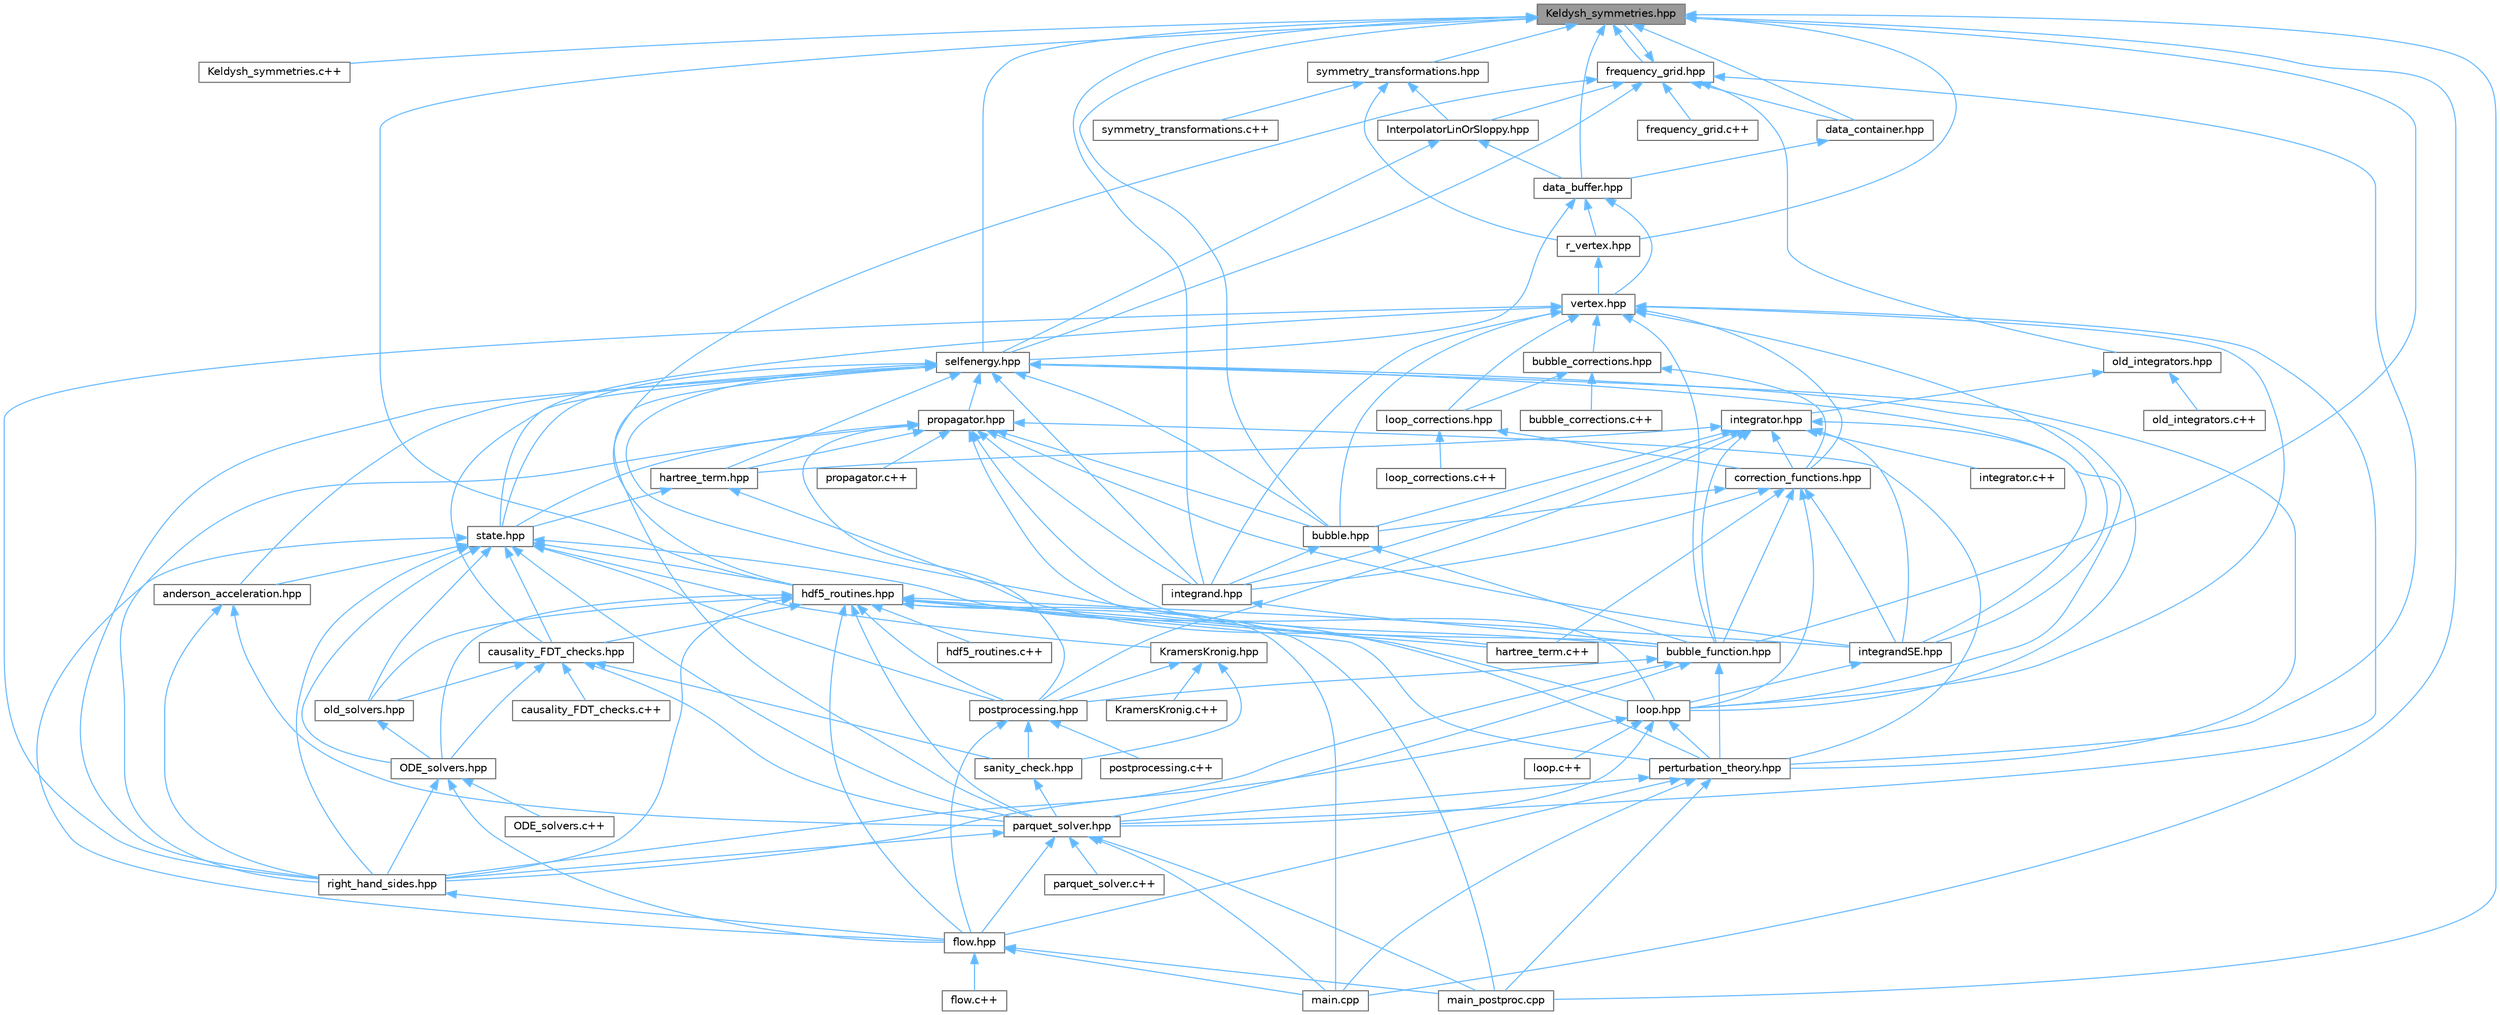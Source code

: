 digraph "Keldysh_symmetries.hpp"
{
 // INTERACTIVE_SVG=YES
 // LATEX_PDF_SIZE
  bgcolor="transparent";
  edge [fontname=Helvetica,fontsize=10,labelfontname=Helvetica,labelfontsize=10];
  node [fontname=Helvetica,fontsize=10,shape=box,height=0.2,width=0.4];
  Node1 [id="Node000001",label="Keldysh_symmetries.hpp",height=0.2,width=0.4,color="gray40", fillcolor="grey60", style="filled", fontcolor="black",tooltip=" "];
  Node1 -> Node2 [id="edge1_Node000001_Node000002",dir="back",color="steelblue1",style="solid",tooltip=" "];
  Node2 [id="Node000002",label="Keldysh_symmetries.c++",height=0.2,width=0.4,color="grey40", fillcolor="white", style="filled",URL="$d4/de0/Keldysh__symmetries_8c_09_09.html",tooltip=" "];
  Node1 -> Node3 [id="edge2_Node000001_Node000003",dir="back",color="steelblue1",style="solid",tooltip=" "];
  Node3 [id="Node000003",label="bubble.hpp",height=0.2,width=0.4,color="grey40", fillcolor="white", style="filled",URL="$d0/dac/bubble_8hpp.html",tooltip=" "];
  Node3 -> Node4 [id="edge3_Node000003_Node000004",dir="back",color="steelblue1",style="solid",tooltip=" "];
  Node4 [id="Node000004",label="bubble_function.hpp",height=0.2,width=0.4,color="grey40", fillcolor="white", style="filled",URL="$de/de8/bubble__function_8hpp.html",tooltip=" "];
  Node4 -> Node5 [id="edge4_Node000004_Node000005",dir="back",color="steelblue1",style="solid",tooltip=" "];
  Node5 [id="Node000005",label="parquet_solver.hpp",height=0.2,width=0.4,color="grey40", fillcolor="white", style="filled",URL="$dd/d0a/parquet__solver_8hpp.html",tooltip=" "];
  Node5 -> Node6 [id="edge5_Node000005_Node000006",dir="back",color="steelblue1",style="solid",tooltip=" "];
  Node6 [id="Node000006",label="flow.hpp",height=0.2,width=0.4,color="grey40", fillcolor="white", style="filled",URL="$d5/d21/flow_8hpp.html",tooltip=" "];
  Node6 -> Node7 [id="edge6_Node000006_Node000007",dir="back",color="steelblue1",style="solid",tooltip=" "];
  Node7 [id="Node000007",label="flow.c++",height=0.2,width=0.4,color="grey40", fillcolor="white", style="filled",URL="$d4/dde/flow_8c_09_09.html",tooltip=" "];
  Node6 -> Node8 [id="edge7_Node000006_Node000008",dir="back",color="steelblue1",style="solid",tooltip=" "];
  Node8 [id="Node000008",label="main.cpp",height=0.2,width=0.4,color="grey40", fillcolor="white", style="filled",URL="$df/d0a/main_8cpp.html",tooltip=" "];
  Node6 -> Node9 [id="edge8_Node000006_Node000009",dir="back",color="steelblue1",style="solid",tooltip=" "];
  Node9 [id="Node000009",label="main_postproc.cpp",height=0.2,width=0.4,color="grey40", fillcolor="white", style="filled",URL="$dd/d00/main__postproc_8cpp.html",tooltip=" "];
  Node5 -> Node8 [id="edge9_Node000005_Node000008",dir="back",color="steelblue1",style="solid",tooltip=" "];
  Node5 -> Node9 [id="edge10_Node000005_Node000009",dir="back",color="steelblue1",style="solid",tooltip=" "];
  Node5 -> Node10 [id="edge11_Node000005_Node000010",dir="back",color="steelblue1",style="solid",tooltip=" "];
  Node10 [id="Node000010",label="parquet_solver.c++",height=0.2,width=0.4,color="grey40", fillcolor="white", style="filled",URL="$d5/d94/parquet__solver_8c_09_09.html",tooltip=" "];
  Node5 -> Node11 [id="edge12_Node000005_Node000011",dir="back",color="steelblue1",style="solid",tooltip=" "];
  Node11 [id="Node000011",label="right_hand_sides.hpp",height=0.2,width=0.4,color="grey40", fillcolor="white", style="filled",URL="$d8/dea/right__hand__sides_8hpp.html",tooltip=" "];
  Node11 -> Node6 [id="edge13_Node000011_Node000006",dir="back",color="steelblue1",style="solid",tooltip=" "];
  Node4 -> Node12 [id="edge14_Node000004_Node000012",dir="back",color="steelblue1",style="solid",tooltip=" "];
  Node12 [id="Node000012",label="perturbation_theory.hpp",height=0.2,width=0.4,color="grey40", fillcolor="white", style="filled",URL="$d5/d0d/perturbation__theory_8hpp.html",tooltip=" "];
  Node12 -> Node6 [id="edge15_Node000012_Node000006",dir="back",color="steelblue1",style="solid",tooltip=" "];
  Node12 -> Node8 [id="edge16_Node000012_Node000008",dir="back",color="steelblue1",style="solid",tooltip=" "];
  Node12 -> Node9 [id="edge17_Node000012_Node000009",dir="back",color="steelblue1",style="solid",tooltip=" "];
  Node12 -> Node5 [id="edge18_Node000012_Node000005",dir="back",color="steelblue1",style="solid",tooltip=" "];
  Node4 -> Node13 [id="edge19_Node000004_Node000013",dir="back",color="steelblue1",style="solid",tooltip=" "];
  Node13 [id="Node000013",label="postprocessing.hpp",height=0.2,width=0.4,color="grey40", fillcolor="white", style="filled",URL="$d4/d81/postprocessing_8hpp.html",tooltip=" "];
  Node13 -> Node6 [id="edge20_Node000013_Node000006",dir="back",color="steelblue1",style="solid",tooltip=" "];
  Node13 -> Node14 [id="edge21_Node000013_Node000014",dir="back",color="steelblue1",style="solid",tooltip=" "];
  Node14 [id="Node000014",label="postprocessing.c++",height=0.2,width=0.4,color="grey40", fillcolor="white", style="filled",URL="$d9/dae/postprocessing_8c_09_09.html",tooltip=" "];
  Node13 -> Node15 [id="edge22_Node000013_Node000015",dir="back",color="steelblue1",style="solid",tooltip=" "];
  Node15 [id="Node000015",label="sanity_check.hpp",height=0.2,width=0.4,color="grey40", fillcolor="white", style="filled",URL="$d2/d3f/sanity__check_8hpp.html",tooltip=" "];
  Node15 -> Node5 [id="edge23_Node000015_Node000005",dir="back",color="steelblue1",style="solid",tooltip=" "];
  Node4 -> Node11 [id="edge24_Node000004_Node000011",dir="back",color="steelblue1",style="solid",tooltip=" "];
  Node3 -> Node16 [id="edge25_Node000003_Node000016",dir="back",color="steelblue1",style="solid",tooltip=" "];
  Node16 [id="Node000016",label="integrand.hpp",height=0.2,width=0.4,color="grey40", fillcolor="white", style="filled",URL="$df/d83/integrand_8hpp.html",tooltip=" "];
  Node16 -> Node4 [id="edge26_Node000016_Node000004",dir="back",color="steelblue1",style="solid",tooltip=" "];
  Node1 -> Node4 [id="edge27_Node000001_Node000004",dir="back",color="steelblue1",style="solid",tooltip=" "];
  Node1 -> Node17 [id="edge28_Node000001_Node000017",dir="back",color="steelblue1",style="solid",tooltip=" "];
  Node17 [id="Node000017",label="data_buffer.hpp",height=0.2,width=0.4,color="grey40", fillcolor="white", style="filled",URL="$dc/d80/data__buffer_8hpp.html",tooltip=" "];
  Node17 -> Node18 [id="edge29_Node000017_Node000018",dir="back",color="steelblue1",style="solid",tooltip=" "];
  Node18 [id="Node000018",label="r_vertex.hpp",height=0.2,width=0.4,color="grey40", fillcolor="white", style="filled",URL="$d3/d22/r__vertex_8hpp.html",tooltip=" "];
  Node18 -> Node19 [id="edge30_Node000018_Node000019",dir="back",color="steelblue1",style="solid",tooltip=" "];
  Node19 [id="Node000019",label="vertex.hpp",height=0.2,width=0.4,color="grey40", fillcolor="white", style="filled",URL="$d1/d2d/vertex_8hpp.html",tooltip=" "];
  Node19 -> Node3 [id="edge31_Node000019_Node000003",dir="back",color="steelblue1",style="solid",tooltip=" "];
  Node19 -> Node20 [id="edge32_Node000019_Node000020",dir="back",color="steelblue1",style="solid",tooltip=" "];
  Node20 [id="Node000020",label="bubble_corrections.hpp",height=0.2,width=0.4,color="grey40", fillcolor="white", style="filled",URL="$dd/dea/bubble__corrections_8hpp.html",tooltip=" "];
  Node20 -> Node21 [id="edge33_Node000020_Node000021",dir="back",color="steelblue1",style="solid",tooltip=" "];
  Node21 [id="Node000021",label="bubble_corrections.c++",height=0.2,width=0.4,color="grey40", fillcolor="white", style="filled",URL="$d7/d3a/bubble__corrections_8c_09_09.html",tooltip=" "];
  Node20 -> Node22 [id="edge34_Node000020_Node000022",dir="back",color="steelblue1",style="solid",tooltip=" "];
  Node22 [id="Node000022",label="correction_functions.hpp",height=0.2,width=0.4,color="grey40", fillcolor="white", style="filled",URL="$d2/df0/correction__functions_8hpp.html",tooltip=" "];
  Node22 -> Node3 [id="edge35_Node000022_Node000003",dir="back",color="steelblue1",style="solid",tooltip=" "];
  Node22 -> Node4 [id="edge36_Node000022_Node000004",dir="back",color="steelblue1",style="solid",tooltip=" "];
  Node22 -> Node23 [id="edge37_Node000022_Node000023",dir="back",color="steelblue1",style="solid",tooltip=" "];
  Node23 [id="Node000023",label="hartree_term.c++",height=0.2,width=0.4,color="grey40", fillcolor="white", style="filled",URL="$d4/d92/hartree__term_8c_09_09.html",tooltip=" "];
  Node22 -> Node16 [id="edge38_Node000022_Node000016",dir="back",color="steelblue1",style="solid",tooltip=" "];
  Node22 -> Node24 [id="edge39_Node000022_Node000024",dir="back",color="steelblue1",style="solid",tooltip=" "];
  Node24 [id="Node000024",label="integrandSE.hpp",height=0.2,width=0.4,color="grey40", fillcolor="white", style="filled",URL="$de/d65/integrandSE_8hpp.html",tooltip=" "];
  Node24 -> Node25 [id="edge40_Node000024_Node000025",dir="back",color="steelblue1",style="solid",tooltip=" "];
  Node25 [id="Node000025",label="loop.hpp",height=0.2,width=0.4,color="grey40", fillcolor="white", style="filled",URL="$d8/d1d/loop_8hpp.html",tooltip=" "];
  Node25 -> Node26 [id="edge41_Node000025_Node000026",dir="back",color="steelblue1",style="solid",tooltip=" "];
  Node26 [id="Node000026",label="loop.c++",height=0.2,width=0.4,color="grey40", fillcolor="white", style="filled",URL="$d5/dae/loop_8c_09_09.html",tooltip=" "];
  Node25 -> Node5 [id="edge42_Node000025_Node000005",dir="back",color="steelblue1",style="solid",tooltip=" "];
  Node25 -> Node12 [id="edge43_Node000025_Node000012",dir="back",color="steelblue1",style="solid",tooltip=" "];
  Node25 -> Node11 [id="edge44_Node000025_Node000011",dir="back",color="steelblue1",style="solid",tooltip=" "];
  Node22 -> Node25 [id="edge45_Node000022_Node000025",dir="back",color="steelblue1",style="solid",tooltip=" "];
  Node20 -> Node27 [id="edge46_Node000020_Node000027",dir="back",color="steelblue1",style="solid",tooltip=" "];
  Node27 [id="Node000027",label="loop_corrections.hpp",height=0.2,width=0.4,color="grey40", fillcolor="white", style="filled",URL="$d0/d0e/loop__corrections_8hpp.html",tooltip=" "];
  Node27 -> Node22 [id="edge47_Node000027_Node000022",dir="back",color="steelblue1",style="solid",tooltip=" "];
  Node27 -> Node28 [id="edge48_Node000027_Node000028",dir="back",color="steelblue1",style="solid",tooltip=" "];
  Node28 [id="Node000028",label="loop_corrections.c++",height=0.2,width=0.4,color="grey40", fillcolor="white", style="filled",URL="$d7/df0/loop__corrections_8c_09_09.html",tooltip=" "];
  Node19 -> Node4 [id="edge49_Node000019_Node000004",dir="back",color="steelblue1",style="solid",tooltip=" "];
  Node19 -> Node22 [id="edge50_Node000019_Node000022",dir="back",color="steelblue1",style="solid",tooltip=" "];
  Node19 -> Node16 [id="edge51_Node000019_Node000016",dir="back",color="steelblue1",style="solid",tooltip=" "];
  Node19 -> Node24 [id="edge52_Node000019_Node000024",dir="back",color="steelblue1",style="solid",tooltip=" "];
  Node19 -> Node25 [id="edge53_Node000019_Node000025",dir="back",color="steelblue1",style="solid",tooltip=" "];
  Node19 -> Node27 [id="edge54_Node000019_Node000027",dir="back",color="steelblue1",style="solid",tooltip=" "];
  Node19 -> Node5 [id="edge55_Node000019_Node000005",dir="back",color="steelblue1",style="solid",tooltip=" "];
  Node19 -> Node11 [id="edge56_Node000019_Node000011",dir="back",color="steelblue1",style="solid",tooltip=" "];
  Node19 -> Node29 [id="edge57_Node000019_Node000029",dir="back",color="steelblue1",style="solid",tooltip=" "];
  Node29 [id="Node000029",label="state.hpp",height=0.2,width=0.4,color="grey40", fillcolor="white", style="filled",URL="$da/d3b/state_8hpp.html",tooltip=" "];
  Node29 -> Node30 [id="edge58_Node000029_Node000030",dir="back",color="steelblue1",style="solid",tooltip=" "];
  Node30 [id="Node000030",label="KramersKronig.hpp",height=0.2,width=0.4,color="grey40", fillcolor="white", style="filled",URL="$d1/db3/KramersKronig_8hpp.html",tooltip=" "];
  Node30 -> Node31 [id="edge59_Node000030_Node000031",dir="back",color="steelblue1",style="solid",tooltip=" "];
  Node31 [id="Node000031",label="KramersKronig.c++",height=0.2,width=0.4,color="grey40", fillcolor="white", style="filled",URL="$d7/d43/KramersKronig_8c_09_09.html",tooltip=" "];
  Node30 -> Node13 [id="edge60_Node000030_Node000013",dir="back",color="steelblue1",style="solid",tooltip=" "];
  Node30 -> Node15 [id="edge61_Node000030_Node000015",dir="back",color="steelblue1",style="solid",tooltip=" "];
  Node29 -> Node32 [id="edge62_Node000029_Node000032",dir="back",color="steelblue1",style="solid",tooltip=" "];
  Node32 [id="Node000032",label="ODE_solvers.hpp",height=0.2,width=0.4,color="grey40", fillcolor="white", style="filled",URL="$da/dc3/ODE__solvers_8hpp.html",tooltip=" "];
  Node32 -> Node33 [id="edge63_Node000032_Node000033",dir="back",color="steelblue1",style="solid",tooltip=" "];
  Node33 [id="Node000033",label="ODE_solvers.c++",height=0.2,width=0.4,color="grey40", fillcolor="white", style="filled",URL="$de/dd8/ODE__solvers_8c_09_09.html",tooltip=" "];
  Node32 -> Node6 [id="edge64_Node000032_Node000006",dir="back",color="steelblue1",style="solid",tooltip=" "];
  Node32 -> Node11 [id="edge65_Node000032_Node000011",dir="back",color="steelblue1",style="solid",tooltip=" "];
  Node29 -> Node34 [id="edge66_Node000029_Node000034",dir="back",color="steelblue1",style="solid",tooltip=" "];
  Node34 [id="Node000034",label="anderson_acceleration.hpp",height=0.2,width=0.4,color="grey40", fillcolor="white", style="filled",URL="$d6/d7b/anderson__acceleration_8hpp.html",tooltip=" "];
  Node34 -> Node5 [id="edge67_Node000034_Node000005",dir="back",color="steelblue1",style="solid",tooltip=" "];
  Node34 -> Node11 [id="edge68_Node000034_Node000011",dir="back",color="steelblue1",style="solid",tooltip=" "];
  Node29 -> Node35 [id="edge69_Node000029_Node000035",dir="back",color="steelblue1",style="solid",tooltip=" "];
  Node35 [id="Node000035",label="causality_FDT_checks.hpp",height=0.2,width=0.4,color="grey40", fillcolor="white", style="filled",URL="$d1/d75/causality__FDT__checks_8hpp.html",tooltip=" "];
  Node35 -> Node32 [id="edge70_Node000035_Node000032",dir="back",color="steelblue1",style="solid",tooltip=" "];
  Node35 -> Node36 [id="edge71_Node000035_Node000036",dir="back",color="steelblue1",style="solid",tooltip=" "];
  Node36 [id="Node000036",label="causality_FDT_checks.c++",height=0.2,width=0.4,color="grey40", fillcolor="white", style="filled",URL="$d8/dca/causality__FDT__checks_8c_09_09.html",tooltip=" "];
  Node35 -> Node37 [id="edge72_Node000035_Node000037",dir="back",color="steelblue1",style="solid",tooltip=" "];
  Node37 [id="Node000037",label="old_solvers.hpp",height=0.2,width=0.4,color="grey40", fillcolor="white", style="filled",URL="$dd/df7/old__solvers_8hpp.html",tooltip=" "];
  Node37 -> Node32 [id="edge73_Node000037_Node000032",dir="back",color="steelblue1",style="solid",tooltip=" "];
  Node35 -> Node5 [id="edge74_Node000035_Node000005",dir="back",color="steelblue1",style="solid",tooltip=" "];
  Node35 -> Node15 [id="edge75_Node000035_Node000015",dir="back",color="steelblue1",style="solid",tooltip=" "];
  Node29 -> Node6 [id="edge76_Node000029_Node000006",dir="back",color="steelblue1",style="solid",tooltip=" "];
  Node29 -> Node38 [id="edge77_Node000029_Node000038",dir="back",color="steelblue1",style="solid",tooltip=" "];
  Node38 [id="Node000038",label="hdf5_routines.hpp",height=0.2,width=0.4,color="grey40", fillcolor="white", style="filled",URL="$d5/de4/hdf5__routines_8hpp.html",tooltip=" "];
  Node38 -> Node32 [id="edge78_Node000038_Node000032",dir="back",color="steelblue1",style="solid",tooltip=" "];
  Node38 -> Node35 [id="edge79_Node000038_Node000035",dir="back",color="steelblue1",style="solid",tooltip=" "];
  Node38 -> Node6 [id="edge80_Node000038_Node000006",dir="back",color="steelblue1",style="solid",tooltip=" "];
  Node38 -> Node23 [id="edge81_Node000038_Node000023",dir="back",color="steelblue1",style="solid",tooltip=" "];
  Node38 -> Node39 [id="edge82_Node000038_Node000039",dir="back",color="steelblue1",style="solid",tooltip=" "];
  Node39 [id="Node000039",label="hdf5_routines.c++",height=0.2,width=0.4,color="grey40", fillcolor="white", style="filled",URL="$d5/d4f/hdf5__routines_8c_09_09.html",tooltip=" "];
  Node38 -> Node24 [id="edge83_Node000038_Node000024",dir="back",color="steelblue1",style="solid",tooltip=" "];
  Node38 -> Node25 [id="edge84_Node000038_Node000025",dir="back",color="steelblue1",style="solid",tooltip=" "];
  Node38 -> Node8 [id="edge85_Node000038_Node000008",dir="back",color="steelblue1",style="solid",tooltip=" "];
  Node38 -> Node9 [id="edge86_Node000038_Node000009",dir="back",color="steelblue1",style="solid",tooltip=" "];
  Node38 -> Node37 [id="edge87_Node000038_Node000037",dir="back",color="steelblue1",style="solid",tooltip=" "];
  Node38 -> Node5 [id="edge88_Node000038_Node000005",dir="back",color="steelblue1",style="solid",tooltip=" "];
  Node38 -> Node12 [id="edge89_Node000038_Node000012",dir="back",color="steelblue1",style="solid",tooltip=" "];
  Node38 -> Node13 [id="edge90_Node000038_Node000013",dir="back",color="steelblue1",style="solid",tooltip=" "];
  Node38 -> Node11 [id="edge91_Node000038_Node000011",dir="back",color="steelblue1",style="solid",tooltip=" "];
  Node29 -> Node37 [id="edge92_Node000029_Node000037",dir="back",color="steelblue1",style="solid",tooltip=" "];
  Node29 -> Node5 [id="edge93_Node000029_Node000005",dir="back",color="steelblue1",style="solid",tooltip=" "];
  Node29 -> Node12 [id="edge94_Node000029_Node000012",dir="back",color="steelblue1",style="solid",tooltip=" "];
  Node29 -> Node13 [id="edge95_Node000029_Node000013",dir="back",color="steelblue1",style="solid",tooltip=" "];
  Node29 -> Node11 [id="edge96_Node000029_Node000011",dir="back",color="steelblue1",style="solid",tooltip=" "];
  Node17 -> Node40 [id="edge97_Node000017_Node000040",dir="back",color="steelblue1",style="solid",tooltip=" "];
  Node40 [id="Node000040",label="selfenergy.hpp",height=0.2,width=0.4,color="grey40", fillcolor="white", style="filled",URL="$d6/d2d/selfenergy_8hpp.html",tooltip=" "];
  Node40 -> Node34 [id="edge98_Node000040_Node000034",dir="back",color="steelblue1",style="solid",tooltip=" "];
  Node40 -> Node3 [id="edge99_Node000040_Node000003",dir="back",color="steelblue1",style="solid",tooltip=" "];
  Node40 -> Node4 [id="edge100_Node000040_Node000004",dir="back",color="steelblue1",style="solid",tooltip=" "];
  Node40 -> Node35 [id="edge101_Node000040_Node000035",dir="back",color="steelblue1",style="solid",tooltip=" "];
  Node40 -> Node41 [id="edge102_Node000040_Node000041",dir="back",color="steelblue1",style="solid",tooltip=" "];
  Node41 [id="Node000041",label="hartree_term.hpp",height=0.2,width=0.4,color="grey40", fillcolor="white", style="filled",URL="$d1/db3/hartree__term_8hpp.html",tooltip=" "];
  Node41 -> Node23 [id="edge103_Node000041_Node000023",dir="back",color="steelblue1",style="solid",tooltip=" "];
  Node41 -> Node29 [id="edge104_Node000041_Node000029",dir="back",color="steelblue1",style="solid",tooltip=" "];
  Node40 -> Node16 [id="edge105_Node000040_Node000016",dir="back",color="steelblue1",style="solid",tooltip=" "];
  Node40 -> Node24 [id="edge106_Node000040_Node000024",dir="back",color="steelblue1",style="solid",tooltip=" "];
  Node40 -> Node25 [id="edge107_Node000040_Node000025",dir="back",color="steelblue1",style="solid",tooltip=" "];
  Node40 -> Node5 [id="edge108_Node000040_Node000005",dir="back",color="steelblue1",style="solid",tooltip=" "];
  Node40 -> Node12 [id="edge109_Node000040_Node000012",dir="back",color="steelblue1",style="solid",tooltip=" "];
  Node40 -> Node42 [id="edge110_Node000040_Node000042",dir="back",color="steelblue1",style="solid",tooltip=" "];
  Node42 [id="Node000042",label="propagator.hpp",height=0.2,width=0.4,color="grey40", fillcolor="white", style="filled",URL="$d5/df7/propagator_8hpp.html",tooltip=" "];
  Node42 -> Node3 [id="edge111_Node000042_Node000003",dir="back",color="steelblue1",style="solid",tooltip=" "];
  Node42 -> Node4 [id="edge112_Node000042_Node000004",dir="back",color="steelblue1",style="solid",tooltip=" "];
  Node42 -> Node41 [id="edge113_Node000042_Node000041",dir="back",color="steelblue1",style="solid",tooltip=" "];
  Node42 -> Node16 [id="edge114_Node000042_Node000016",dir="back",color="steelblue1",style="solid",tooltip=" "];
  Node42 -> Node24 [id="edge115_Node000042_Node000024",dir="back",color="steelblue1",style="solid",tooltip=" "];
  Node42 -> Node25 [id="edge116_Node000042_Node000025",dir="back",color="steelblue1",style="solid",tooltip=" "];
  Node42 -> Node12 [id="edge117_Node000042_Node000012",dir="back",color="steelblue1",style="solid",tooltip=" "];
  Node42 -> Node13 [id="edge118_Node000042_Node000013",dir="back",color="steelblue1",style="solid",tooltip=" "];
  Node42 -> Node43 [id="edge119_Node000042_Node000043",dir="back",color="steelblue1",style="solid",tooltip=" "];
  Node43 [id="Node000043",label="propagator.c++",height=0.2,width=0.4,color="grey40", fillcolor="white", style="filled",URL="$de/d5d/propagator_8c_09_09.html",tooltip=" "];
  Node42 -> Node11 [id="edge120_Node000042_Node000011",dir="back",color="steelblue1",style="solid",tooltip=" "];
  Node42 -> Node29 [id="edge121_Node000042_Node000029",dir="back",color="steelblue1",style="solid",tooltip=" "];
  Node40 -> Node11 [id="edge122_Node000040_Node000011",dir="back",color="steelblue1",style="solid",tooltip=" "];
  Node40 -> Node29 [id="edge123_Node000040_Node000029",dir="back",color="steelblue1",style="solid",tooltip=" "];
  Node17 -> Node19 [id="edge124_Node000017_Node000019",dir="back",color="steelblue1",style="solid",tooltip=" "];
  Node1 -> Node44 [id="edge125_Node000001_Node000044",dir="back",color="steelblue1",style="solid",tooltip=" "];
  Node44 [id="Node000044",label="data_container.hpp",height=0.2,width=0.4,color="grey40", fillcolor="white", style="filled",URL="$da/dbc/data__container_8hpp.html",tooltip=" "];
  Node44 -> Node17 [id="edge126_Node000044_Node000017",dir="back",color="steelblue1",style="solid",tooltip=" "];
  Node1 -> Node45 [id="edge127_Node000001_Node000045",dir="back",color="steelblue1",style="solid",tooltip=" "];
  Node45 [id="Node000045",label="frequency_grid.hpp",height=0.2,width=0.4,color="grey40", fillcolor="white", style="filled",URL="$d5/d39/frequency__grid_8hpp.html",tooltip=" "];
  Node45 -> Node46 [id="edge128_Node000045_Node000046",dir="back",color="steelblue1",style="solid",tooltip=" "];
  Node46 [id="Node000046",label="InterpolatorLinOrSloppy.hpp",height=0.2,width=0.4,color="grey40", fillcolor="white", style="filled",URL="$d3/d17/InterpolatorLinOrSloppy_8hpp.html",tooltip=" "];
  Node46 -> Node17 [id="edge129_Node000046_Node000017",dir="back",color="steelblue1",style="solid",tooltip=" "];
  Node46 -> Node40 [id="edge130_Node000046_Node000040",dir="back",color="steelblue1",style="solid",tooltip=" "];
  Node45 -> Node1 [id="edge131_Node000045_Node000001",dir="back",color="steelblue1",style="solid",tooltip=" "];
  Node45 -> Node44 [id="edge132_Node000045_Node000044",dir="back",color="steelblue1",style="solid",tooltip=" "];
  Node45 -> Node47 [id="edge133_Node000045_Node000047",dir="back",color="steelblue1",style="solid",tooltip=" "];
  Node47 [id="Node000047",label="frequency_grid.c++",height=0.2,width=0.4,color="grey40", fillcolor="white", style="filled",URL="$d5/d3d/frequency__grid_8c_09_09.html",tooltip=" "];
  Node45 -> Node38 [id="edge134_Node000045_Node000038",dir="back",color="steelblue1",style="solid",tooltip=" "];
  Node45 -> Node48 [id="edge135_Node000045_Node000048",dir="back",color="steelblue1",style="solid",tooltip=" "];
  Node48 [id="Node000048",label="old_integrators.hpp",height=0.2,width=0.4,color="grey40", fillcolor="white", style="filled",URL="$d7/d65/old__integrators_8hpp.html",tooltip=" "];
  Node48 -> Node49 [id="edge136_Node000048_Node000049",dir="back",color="steelblue1",style="solid",tooltip=" "];
  Node49 [id="Node000049",label="integrator.hpp",height=0.2,width=0.4,color="grey40", fillcolor="white", style="filled",URL="$dd/d1f/integrator_8hpp.html",tooltip=" "];
  Node49 -> Node3 [id="edge137_Node000049_Node000003",dir="back",color="steelblue1",style="solid",tooltip=" "];
  Node49 -> Node4 [id="edge138_Node000049_Node000004",dir="back",color="steelblue1",style="solid",tooltip=" "];
  Node49 -> Node22 [id="edge139_Node000049_Node000022",dir="back",color="steelblue1",style="solid",tooltip=" "];
  Node49 -> Node41 [id="edge140_Node000049_Node000041",dir="back",color="steelblue1",style="solid",tooltip=" "];
  Node49 -> Node16 [id="edge141_Node000049_Node000016",dir="back",color="steelblue1",style="solid",tooltip=" "];
  Node49 -> Node24 [id="edge142_Node000049_Node000024",dir="back",color="steelblue1",style="solid",tooltip=" "];
  Node49 -> Node50 [id="edge143_Node000049_Node000050",dir="back",color="steelblue1",style="solid",tooltip=" "];
  Node50 [id="Node000050",label="integrator.c++",height=0.2,width=0.4,color="grey40", fillcolor="white", style="filled",URL="$d7/d61/integrator_8c_09_09.html",tooltip=" "];
  Node49 -> Node25 [id="edge144_Node000049_Node000025",dir="back",color="steelblue1",style="solid",tooltip=" "];
  Node49 -> Node13 [id="edge145_Node000049_Node000013",dir="back",color="steelblue1",style="solid",tooltip=" "];
  Node48 -> Node51 [id="edge146_Node000048_Node000051",dir="back",color="steelblue1",style="solid",tooltip=" "];
  Node51 [id="Node000051",label="old_integrators.c++",height=0.2,width=0.4,color="grey40", fillcolor="white", style="filled",URL="$de/d11/old__integrators_8c_09_09.html",tooltip=" "];
  Node45 -> Node12 [id="edge147_Node000045_Node000012",dir="back",color="steelblue1",style="solid",tooltip=" "];
  Node45 -> Node40 [id="edge148_Node000045_Node000040",dir="back",color="steelblue1",style="solid",tooltip=" "];
  Node1 -> Node38 [id="edge149_Node000001_Node000038",dir="back",color="steelblue1",style="solid",tooltip=" "];
  Node1 -> Node16 [id="edge150_Node000001_Node000016",dir="back",color="steelblue1",style="solid",tooltip=" "];
  Node1 -> Node8 [id="edge151_Node000001_Node000008",dir="back",color="steelblue1",style="solid",tooltip=" "];
  Node1 -> Node9 [id="edge152_Node000001_Node000009",dir="back",color="steelblue1",style="solid",tooltip=" "];
  Node1 -> Node18 [id="edge153_Node000001_Node000018",dir="back",color="steelblue1",style="solid",tooltip=" "];
  Node1 -> Node40 [id="edge154_Node000001_Node000040",dir="back",color="steelblue1",style="solid",tooltip=" "];
  Node1 -> Node52 [id="edge155_Node000001_Node000052",dir="back",color="steelblue1",style="solid",tooltip=" "];
  Node52 [id="Node000052",label="symmetry_transformations.hpp",height=0.2,width=0.4,color="grey40", fillcolor="white", style="filled",URL="$db/d7d/symmetry__transformations_8hpp.html",tooltip=" "];
  Node52 -> Node46 [id="edge156_Node000052_Node000046",dir="back",color="steelblue1",style="solid",tooltip=" "];
  Node52 -> Node18 [id="edge157_Node000052_Node000018",dir="back",color="steelblue1",style="solid",tooltip=" "];
  Node52 -> Node53 [id="edge158_Node000052_Node000053",dir="back",color="steelblue1",style="solid",tooltip=" "];
  Node53 [id="Node000053",label="symmetry_transformations.c++",height=0.2,width=0.4,color="grey40", fillcolor="white", style="filled",URL="$d5/def/symmetry__transformations_8c_09_09.html",tooltip=" "];
}
